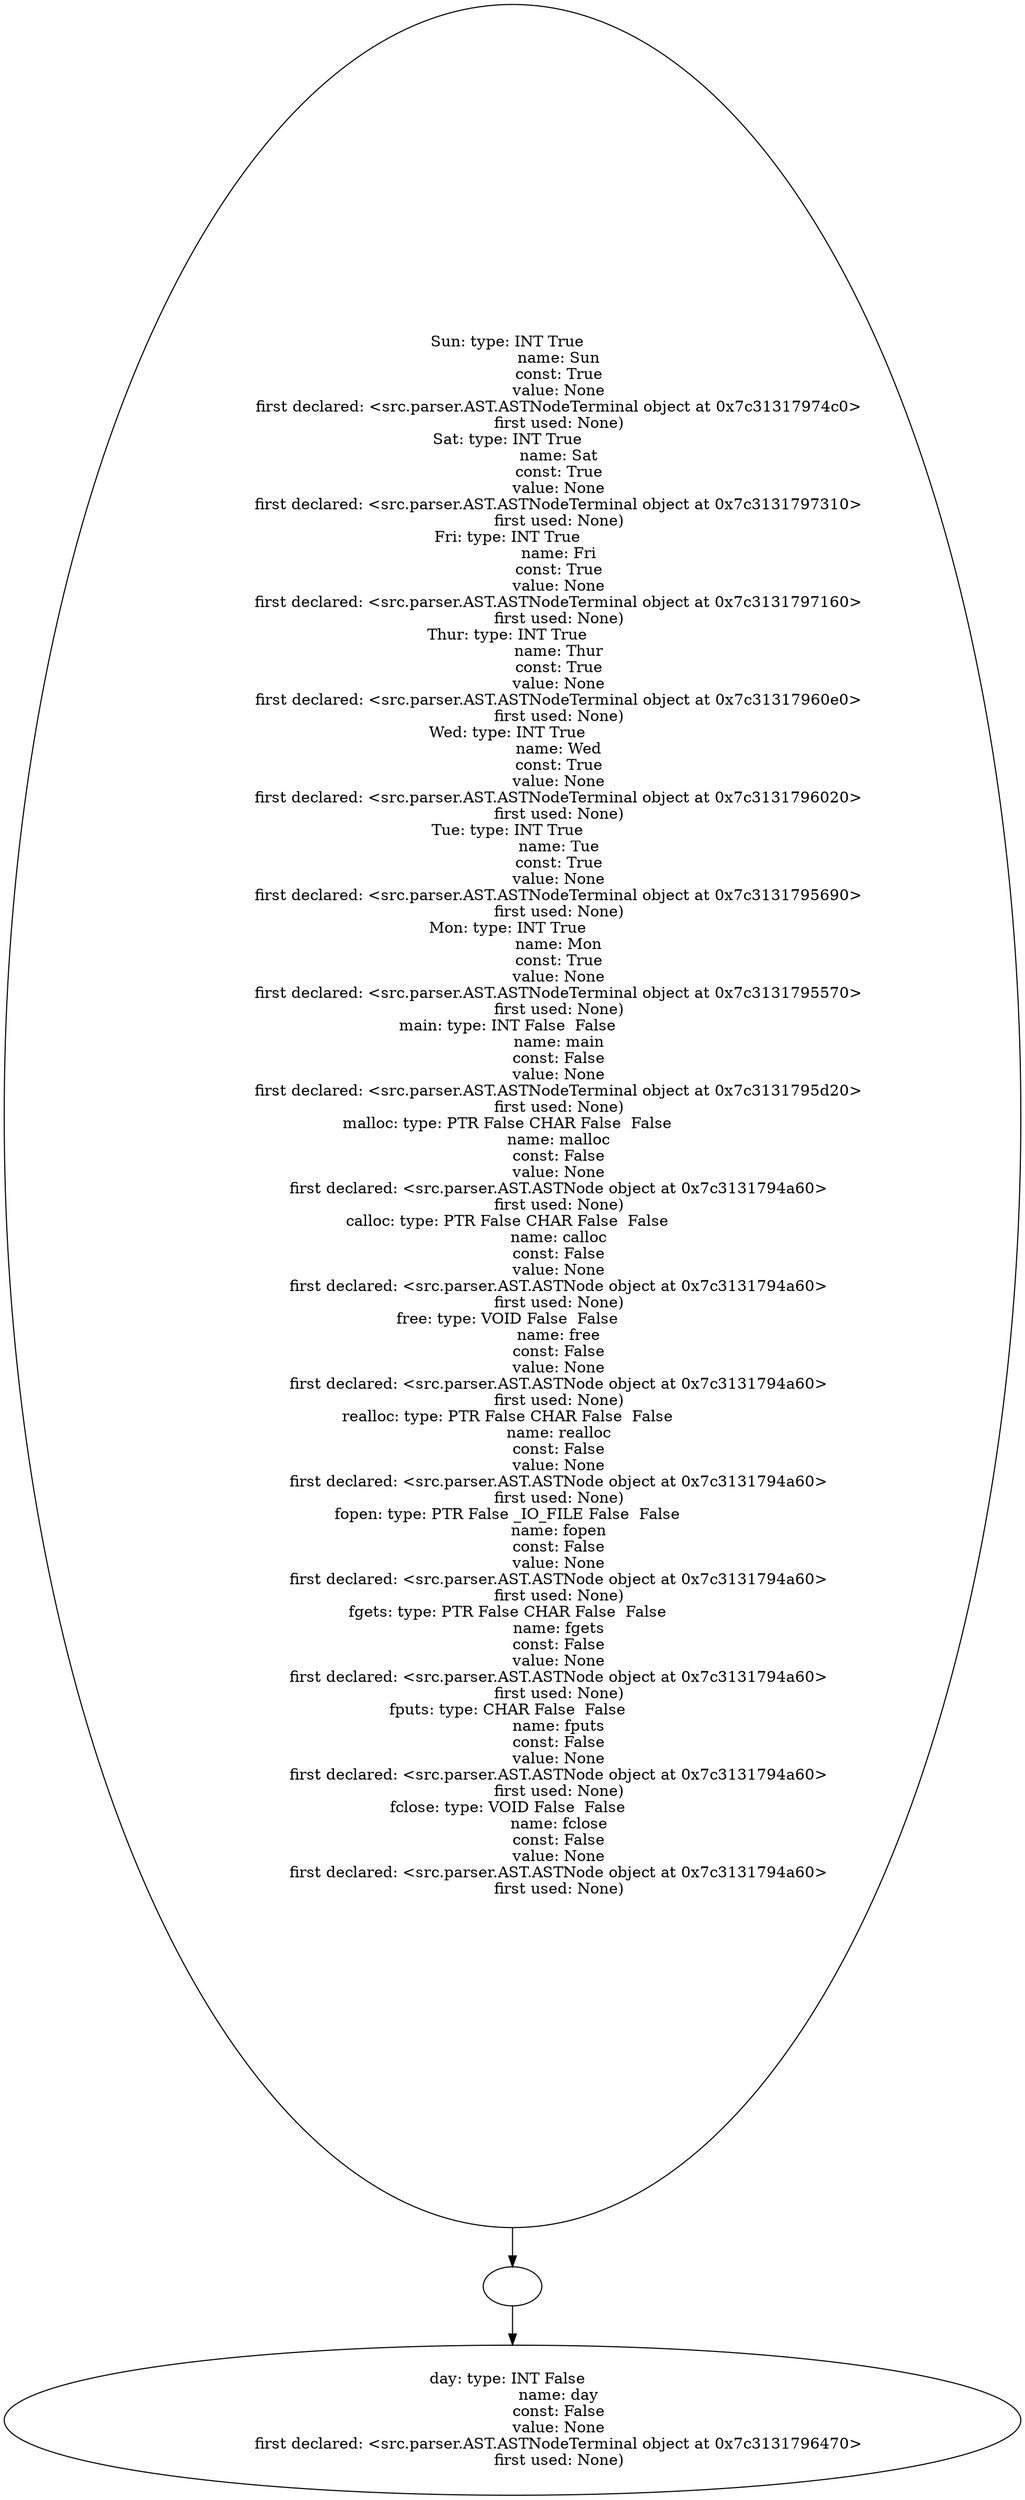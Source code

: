 digraph AST {
  "136550725282128" [label="Sun: type: INT True  
                   name: Sun
                   const: True
                   value: None
                   first declared: <src.parser.AST.ASTNodeTerminal object at 0x7c31317974c0>
                   first used: None)
Sat: type: INT True  
                   name: Sat
                   const: True
                   value: None
                   first declared: <src.parser.AST.ASTNodeTerminal object at 0x7c3131797310>
                   first used: None)
Fri: type: INT True  
                   name: Fri
                   const: True
                   value: None
                   first declared: <src.parser.AST.ASTNodeTerminal object at 0x7c3131797160>
                   first used: None)
Thur: type: INT True  
                   name: Thur
                   const: True
                   value: None
                   first declared: <src.parser.AST.ASTNodeTerminal object at 0x7c31317960e0>
                   first used: None)
Wed: type: INT True  
                   name: Wed
                   const: True
                   value: None
                   first declared: <src.parser.AST.ASTNodeTerminal object at 0x7c3131796020>
                   first used: None)
Tue: type: INT True  
                   name: Tue
                   const: True
                   value: None
                   first declared: <src.parser.AST.ASTNodeTerminal object at 0x7c3131795690>
                   first used: None)
Mon: type: INT True  
                   name: Mon
                   const: True
                   value: None
                   first declared: <src.parser.AST.ASTNodeTerminal object at 0x7c3131795570>
                   first used: None)
main: type: INT False  False  
                   name: main
                   const: False
                   value: None
                   first declared: <src.parser.AST.ASTNodeTerminal object at 0x7c3131795d20>
                   first used: None)
malloc: type: PTR False CHAR False  False  
                   name: malloc
                   const: False
                   value: None
                   first declared: <src.parser.AST.ASTNode object at 0x7c3131794a60>
                   first used: None)
calloc: type: PTR False CHAR False  False  
                   name: calloc
                   const: False
                   value: None
                   first declared: <src.parser.AST.ASTNode object at 0x7c3131794a60>
                   first used: None)
free: type: VOID False  False  
                   name: free
                   const: False
                   value: None
                   first declared: <src.parser.AST.ASTNode object at 0x7c3131794a60>
                   first used: None)
realloc: type: PTR False CHAR False  False  
                   name: realloc
                   const: False
                   value: None
                   first declared: <src.parser.AST.ASTNode object at 0x7c3131794a60>
                   first used: None)
fopen: type: PTR False _IO_FILE False  False  
                   name: fopen
                   const: False
                   value: None
                   first declared: <src.parser.AST.ASTNode object at 0x7c3131794a60>
                   first used: None)
fgets: type: PTR False CHAR False  False  
                   name: fgets
                   const: False
                   value: None
                   first declared: <src.parser.AST.ASTNode object at 0x7c3131794a60>
                   first used: None)
fputs: type: CHAR False  False  
                   name: fputs
                   const: False
                   value: None
                   first declared: <src.parser.AST.ASTNode object at 0x7c3131794a60>
                   first used: None)
fclose: type: VOID False  False  
                   name: fclose
                   const: False
                   value: None
                   first declared: <src.parser.AST.ASTNode object at 0x7c3131794a60>
                   first used: None)"];
  "136550725282128" -> "136550725280016";
  "136550725280016" [label=""];
  "136550725280016" -> "136550725279728";
  "136550725279728" [label="day: type: INT False  
                   name: day
                   const: False
                   value: None
                   first declared: <src.parser.AST.ASTNodeTerminal object at 0x7c3131796470>
                   first used: None)"];
}
